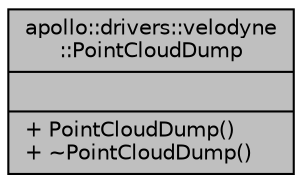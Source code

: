 digraph "apollo::drivers::velodyne::PointCloudDump"
{
  edge [fontname="Helvetica",fontsize="10",labelfontname="Helvetica",labelfontsize="10"];
  node [fontname="Helvetica",fontsize="10",shape=record];
  Node1 [label="{apollo::drivers::velodyne\l::PointCloudDump\n||+ PointCloudDump()\l+ ~PointCloudDump()\l}",height=0.2,width=0.4,color="black", fillcolor="grey75", style="filled" fontcolor="black"];
}
